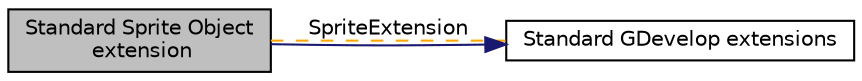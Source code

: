 digraph "Standard Sprite Object extension"
{
  edge [fontname="Helvetica",fontsize="10",labelfontname="Helvetica",labelfontsize="10"];
  node [fontname="Helvetica",fontsize="10",shape=record];
  rankdir=LR;
  Node0 [label="Standard Sprite Object\l extension",height=0.2,width=0.4,color="black", fillcolor="grey75", style="filled" fontcolor="black"];
  Node1 [label="Standard GDevelop extensions",height=0.2,width=0.4,color="black", fillcolor="white", style="filled",URL="$df/d1f/group___builtin_extensions.html"];
  Node1->Node0 [shape=plaintext, color="midnightblue", dir="back", style="solid"];
  Node0->Node1 [shape=plaintext, label="SpriteExtension", color="orange", dir="none", style="dashed"];
}
